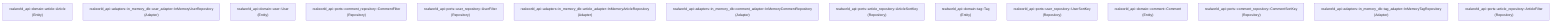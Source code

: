 graph TD
  10412492039965543270["realworld_api::domain::article::Article\n(Entity)"]
  10347384604705785648["realworld_api::adapters::in_memory_db::user_adapter::InMemoryUserRepository\n(Adapter)"]
  20562250797671452["realworld_api::domain::user::User\n(Entity)"]
  7785202712665265961["realworld_api::ports::comment_repository::CommentFilter\n(Repository)"]
  6036380904514364673["realworld_api::ports::user_repository::UserFilter\n(Repository)"]
  4722985126513128954["realworld_api::adapters::in_memory_db::article_adapter::InMemoryArticleRepository\n(Adapter)"]
  10644884200148206392["realworld_api::adapters::in_memory_db::comment_adapter::InMemoryCommentRepository\n(Adapter)"]
  17435541042506597494["realworld_api::ports::article_repository::ArticleSortKey\n(Repository)"]
  14618512971669648406["realworld_api::domain::tag::Tag\n(Entity)"]
  14733129128909500908["realworld_api::ports::user_repository::UserSortKey\n(Repository)"]
  4583760324640920868["realworld_api::domain::comment::Comment\n(Entity)"]
  17104016576760588564["realworld_api::ports::comment_repository::CommentSortKey\n(Repository)"]
  7498128437058494122["realworld_api::adapters::in_memory_db::tag_adapter::InMemoryTagRepository\n(Adapter)"]
  528349728044715595["realworld_api::ports::article_repository::ArticleFilter\n(Repository)"]